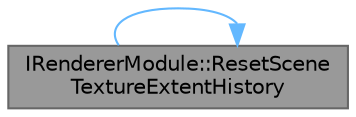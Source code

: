 digraph "IRendererModule::ResetSceneTextureExtentHistory"
{
 // INTERACTIVE_SVG=YES
 // LATEX_PDF_SIZE
  bgcolor="transparent";
  edge [fontname=Helvetica,fontsize=10,labelfontname=Helvetica,labelfontsize=10];
  node [fontname=Helvetica,fontsize=10,shape=box,height=0.2,width=0.4];
  rankdir="LR";
  Node1 [id="Node000001",label="IRendererModule::ResetScene\lTextureExtentHistory",height=0.2,width=0.4,color="gray40", fillcolor="grey60", style="filled", fontcolor="black",tooltip="Resets the scene texture extent history."];
  Node1 -> Node1 [id="edge1_Node000001_Node000001",color="steelblue1",style="solid",tooltip=" "];
}

